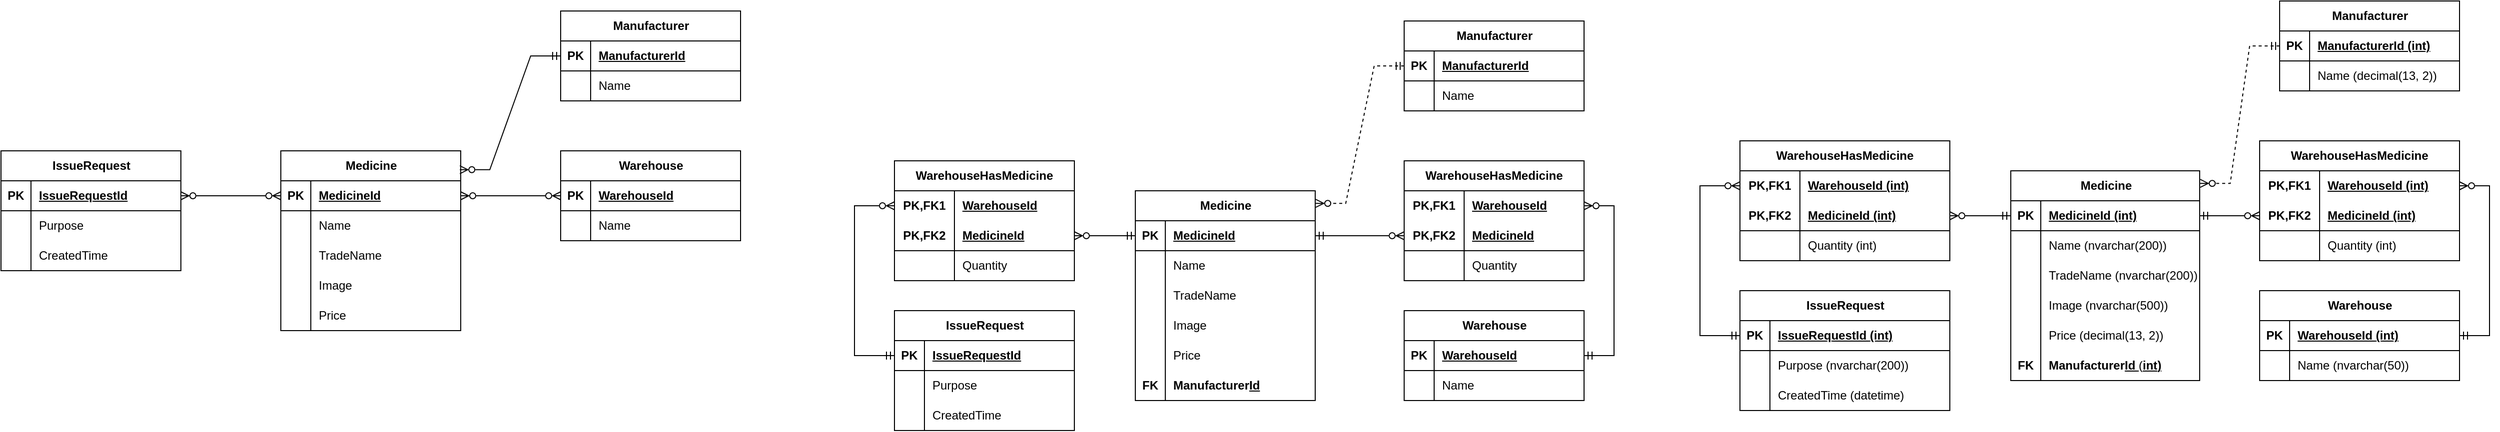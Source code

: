 <mxfile version="23.0.2" type="device">
  <diagram id="kgpKYQtTHZ0yAKxKKP6v" name="Page-1">
    <mxGraphModel dx="1366" dy="796" grid="1" gridSize="10" guides="1" tooltips="1" connect="1" arrows="1" fold="1" page="1" pageScale="1" pageWidth="850" pageHeight="1100" math="0" shadow="0">
      <root>
        <mxCell id="0" />
        <mxCell id="1" parent="0" />
        <mxCell id="GHMU1NUck2drZxlAvVNK-1" value="Medicine" style="shape=table;startSize=30;container=1;collapsible=1;childLayout=tableLayout;fixedRows=1;rowLines=0;fontStyle=1;align=center;resizeLast=1;html=1;" parent="1" vertex="1">
          <mxGeometry x="330" y="250" width="180" height="180" as="geometry">
            <mxRectangle x="330" y="250" width="90" height="30" as="alternateBounds" />
          </mxGeometry>
        </mxCell>
        <mxCell id="GHMU1NUck2drZxlAvVNK-2" value="" style="shape=tableRow;horizontal=0;startSize=0;swimlaneHead=0;swimlaneBody=0;fillColor=none;collapsible=0;dropTarget=0;points=[[0,0.5],[1,0.5]];portConstraint=eastwest;top=0;left=0;right=0;bottom=1;" parent="GHMU1NUck2drZxlAvVNK-1" vertex="1">
          <mxGeometry y="30" width="180" height="30" as="geometry" />
        </mxCell>
        <mxCell id="GHMU1NUck2drZxlAvVNK-3" value="PK" style="shape=partialRectangle;connectable=0;fillColor=none;top=0;left=0;bottom=0;right=0;fontStyle=1;overflow=hidden;whiteSpace=wrap;html=1;" parent="GHMU1NUck2drZxlAvVNK-2" vertex="1">
          <mxGeometry width="30" height="30" as="geometry">
            <mxRectangle width="30" height="30" as="alternateBounds" />
          </mxGeometry>
        </mxCell>
        <mxCell id="GHMU1NUck2drZxlAvVNK-4" value="MedicineId" style="shape=partialRectangle;connectable=0;fillColor=none;top=0;left=0;bottom=0;right=0;align=left;spacingLeft=6;fontStyle=5;overflow=hidden;whiteSpace=wrap;html=1;" parent="GHMU1NUck2drZxlAvVNK-2" vertex="1">
          <mxGeometry x="30" width="150" height="30" as="geometry">
            <mxRectangle width="150" height="30" as="alternateBounds" />
          </mxGeometry>
        </mxCell>
        <mxCell id="GHMU1NUck2drZxlAvVNK-5" value="" style="shape=tableRow;horizontal=0;startSize=0;swimlaneHead=0;swimlaneBody=0;fillColor=none;collapsible=0;dropTarget=0;points=[[0,0.5],[1,0.5]];portConstraint=eastwest;top=0;left=0;right=0;bottom=0;" parent="GHMU1NUck2drZxlAvVNK-1" vertex="1">
          <mxGeometry y="60" width="180" height="30" as="geometry" />
        </mxCell>
        <mxCell id="GHMU1NUck2drZxlAvVNK-6" value="" style="shape=partialRectangle;connectable=0;fillColor=none;top=0;left=0;bottom=0;right=0;editable=1;overflow=hidden;whiteSpace=wrap;html=1;" parent="GHMU1NUck2drZxlAvVNK-5" vertex="1">
          <mxGeometry width="30" height="30" as="geometry">
            <mxRectangle width="30" height="30" as="alternateBounds" />
          </mxGeometry>
        </mxCell>
        <mxCell id="GHMU1NUck2drZxlAvVNK-7" value="Name" style="shape=partialRectangle;connectable=0;fillColor=none;top=0;left=0;bottom=0;right=0;align=left;spacingLeft=6;overflow=hidden;whiteSpace=wrap;html=1;" parent="GHMU1NUck2drZxlAvVNK-5" vertex="1">
          <mxGeometry x="30" width="150" height="30" as="geometry">
            <mxRectangle width="150" height="30" as="alternateBounds" />
          </mxGeometry>
        </mxCell>
        <mxCell id="GHMU1NUck2drZxlAvVNK-8" value="" style="shape=tableRow;horizontal=0;startSize=0;swimlaneHead=0;swimlaneBody=0;fillColor=none;collapsible=0;dropTarget=0;points=[[0,0.5],[1,0.5]];portConstraint=eastwest;top=0;left=0;right=0;bottom=0;" parent="GHMU1NUck2drZxlAvVNK-1" vertex="1">
          <mxGeometry y="90" width="180" height="30" as="geometry" />
        </mxCell>
        <mxCell id="GHMU1NUck2drZxlAvVNK-9" value="" style="shape=partialRectangle;connectable=0;fillColor=none;top=0;left=0;bottom=0;right=0;editable=1;overflow=hidden;whiteSpace=wrap;html=1;" parent="GHMU1NUck2drZxlAvVNK-8" vertex="1">
          <mxGeometry width="30" height="30" as="geometry">
            <mxRectangle width="30" height="30" as="alternateBounds" />
          </mxGeometry>
        </mxCell>
        <mxCell id="GHMU1NUck2drZxlAvVNK-10" value="TradeName" style="shape=partialRectangle;connectable=0;fillColor=none;top=0;left=0;bottom=0;right=0;align=left;spacingLeft=6;overflow=hidden;whiteSpace=wrap;html=1;" parent="GHMU1NUck2drZxlAvVNK-8" vertex="1">
          <mxGeometry x="30" width="150" height="30" as="geometry">
            <mxRectangle width="150" height="30" as="alternateBounds" />
          </mxGeometry>
        </mxCell>
        <mxCell id="GHMU1NUck2drZxlAvVNK-74" value="" style="shape=tableRow;horizontal=0;startSize=0;swimlaneHead=0;swimlaneBody=0;fillColor=none;collapsible=0;dropTarget=0;points=[[0,0.5],[1,0.5]];portConstraint=eastwest;top=0;left=0;right=0;bottom=0;" parent="GHMU1NUck2drZxlAvVNK-1" vertex="1">
          <mxGeometry y="120" width="180" height="30" as="geometry" />
        </mxCell>
        <mxCell id="GHMU1NUck2drZxlAvVNK-75" value="" style="shape=partialRectangle;connectable=0;fillColor=none;top=0;left=0;bottom=0;right=0;editable=1;overflow=hidden;whiteSpace=wrap;html=1;" parent="GHMU1NUck2drZxlAvVNK-74" vertex="1">
          <mxGeometry width="30" height="30" as="geometry">
            <mxRectangle width="30" height="30" as="alternateBounds" />
          </mxGeometry>
        </mxCell>
        <mxCell id="GHMU1NUck2drZxlAvVNK-76" value="Image" style="shape=partialRectangle;connectable=0;fillColor=none;top=0;left=0;bottom=0;right=0;align=left;spacingLeft=6;overflow=hidden;whiteSpace=wrap;html=1;" parent="GHMU1NUck2drZxlAvVNK-74" vertex="1">
          <mxGeometry x="30" width="150" height="30" as="geometry">
            <mxRectangle width="150" height="30" as="alternateBounds" />
          </mxGeometry>
        </mxCell>
        <mxCell id="GHMU1NUck2drZxlAvVNK-71" value="" style="shape=tableRow;horizontal=0;startSize=0;swimlaneHead=0;swimlaneBody=0;fillColor=none;collapsible=0;dropTarget=0;points=[[0,0.5],[1,0.5]];portConstraint=eastwest;top=0;left=0;right=0;bottom=0;" parent="GHMU1NUck2drZxlAvVNK-1" vertex="1">
          <mxGeometry y="150" width="180" height="30" as="geometry" />
        </mxCell>
        <mxCell id="GHMU1NUck2drZxlAvVNK-72" value="" style="shape=partialRectangle;connectable=0;fillColor=none;top=0;left=0;bottom=0;right=0;editable=1;overflow=hidden;whiteSpace=wrap;html=1;" parent="GHMU1NUck2drZxlAvVNK-71" vertex="1">
          <mxGeometry width="30" height="30" as="geometry">
            <mxRectangle width="30" height="30" as="alternateBounds" />
          </mxGeometry>
        </mxCell>
        <mxCell id="GHMU1NUck2drZxlAvVNK-73" value="Price" style="shape=partialRectangle;connectable=0;fillColor=none;top=0;left=0;bottom=0;right=0;align=left;spacingLeft=6;overflow=hidden;whiteSpace=wrap;html=1;" parent="GHMU1NUck2drZxlAvVNK-71" vertex="1">
          <mxGeometry x="30" width="150" height="30" as="geometry">
            <mxRectangle width="150" height="30" as="alternateBounds" />
          </mxGeometry>
        </mxCell>
        <mxCell id="GHMU1NUck2drZxlAvVNK-80" value="Warehouse" style="shape=table;startSize=30;container=1;collapsible=1;childLayout=tableLayout;fixedRows=1;rowLines=0;fontStyle=1;align=center;resizeLast=1;html=1;" parent="1" vertex="1">
          <mxGeometry x="610" y="250" width="180" height="90" as="geometry">
            <mxRectangle x="330" y="250" width="90" height="30" as="alternateBounds" />
          </mxGeometry>
        </mxCell>
        <mxCell id="GHMU1NUck2drZxlAvVNK-81" value="" style="shape=tableRow;horizontal=0;startSize=0;swimlaneHead=0;swimlaneBody=0;fillColor=none;collapsible=0;dropTarget=0;points=[[0,0.5],[1,0.5]];portConstraint=eastwest;top=0;left=0;right=0;bottom=1;" parent="GHMU1NUck2drZxlAvVNK-80" vertex="1">
          <mxGeometry y="30" width="180" height="30" as="geometry" />
        </mxCell>
        <mxCell id="GHMU1NUck2drZxlAvVNK-82" value="PK" style="shape=partialRectangle;connectable=0;fillColor=none;top=0;left=0;bottom=0;right=0;fontStyle=1;overflow=hidden;whiteSpace=wrap;html=1;" parent="GHMU1NUck2drZxlAvVNK-81" vertex="1">
          <mxGeometry width="30" height="30" as="geometry">
            <mxRectangle width="30" height="30" as="alternateBounds" />
          </mxGeometry>
        </mxCell>
        <mxCell id="GHMU1NUck2drZxlAvVNK-83" value="WarehouseId" style="shape=partialRectangle;connectable=0;fillColor=none;top=0;left=0;bottom=0;right=0;align=left;spacingLeft=6;fontStyle=5;overflow=hidden;whiteSpace=wrap;html=1;" parent="GHMU1NUck2drZxlAvVNK-81" vertex="1">
          <mxGeometry x="30" width="150" height="30" as="geometry">
            <mxRectangle width="150" height="30" as="alternateBounds" />
          </mxGeometry>
        </mxCell>
        <mxCell id="GHMU1NUck2drZxlAvVNK-84" value="" style="shape=tableRow;horizontal=0;startSize=0;swimlaneHead=0;swimlaneBody=0;fillColor=none;collapsible=0;dropTarget=0;points=[[0,0.5],[1,0.5]];portConstraint=eastwest;top=0;left=0;right=0;bottom=0;" parent="GHMU1NUck2drZxlAvVNK-80" vertex="1">
          <mxGeometry y="60" width="180" height="30" as="geometry" />
        </mxCell>
        <mxCell id="GHMU1NUck2drZxlAvVNK-85" value="" style="shape=partialRectangle;connectable=0;fillColor=none;top=0;left=0;bottom=0;right=0;editable=1;overflow=hidden;whiteSpace=wrap;html=1;" parent="GHMU1NUck2drZxlAvVNK-84" vertex="1">
          <mxGeometry width="30" height="30" as="geometry">
            <mxRectangle width="30" height="30" as="alternateBounds" />
          </mxGeometry>
        </mxCell>
        <mxCell id="GHMU1NUck2drZxlAvVNK-86" value="Name" style="shape=partialRectangle;connectable=0;fillColor=none;top=0;left=0;bottom=0;right=0;align=left;spacingLeft=6;overflow=hidden;whiteSpace=wrap;html=1;" parent="GHMU1NUck2drZxlAvVNK-84" vertex="1">
          <mxGeometry x="30" width="150" height="30" as="geometry">
            <mxRectangle width="150" height="30" as="alternateBounds" />
          </mxGeometry>
        </mxCell>
        <mxCell id="GHMU1NUck2drZxlAvVNK-96" value="" style="edgeStyle=entityRelationEdgeStyle;fontSize=12;html=1;endArrow=ERzeroToMany;endFill=0;startArrow=ERzeroToMany;rounded=0;entryX=0;entryY=0.5;entryDx=0;entryDy=0;exitX=1;exitY=0.5;exitDx=0;exitDy=0;startFill=0;" parent="1" source="GHMU1NUck2drZxlAvVNK-2" target="GHMU1NUck2drZxlAvVNK-81" edge="1">
          <mxGeometry width="100" height="100" relative="1" as="geometry">
            <mxPoint x="380" y="420" as="sourcePoint" />
            <mxPoint x="480" y="320" as="targetPoint" />
          </mxGeometry>
        </mxCell>
        <mxCell id="GHMU1NUck2drZxlAvVNK-97" value="Manufacturer" style="shape=table;startSize=30;container=1;collapsible=1;childLayout=tableLayout;fixedRows=1;rowLines=0;fontStyle=1;align=center;resizeLast=1;html=1;" parent="1" vertex="1">
          <mxGeometry x="610" y="110" width="180" height="90" as="geometry">
            <mxRectangle x="330" y="250" width="90" height="30" as="alternateBounds" />
          </mxGeometry>
        </mxCell>
        <mxCell id="GHMU1NUck2drZxlAvVNK-98" value="" style="shape=tableRow;horizontal=0;startSize=0;swimlaneHead=0;swimlaneBody=0;fillColor=none;collapsible=0;dropTarget=0;points=[[0,0.5],[1,0.5]];portConstraint=eastwest;top=0;left=0;right=0;bottom=1;" parent="GHMU1NUck2drZxlAvVNK-97" vertex="1">
          <mxGeometry y="30" width="180" height="30" as="geometry" />
        </mxCell>
        <mxCell id="GHMU1NUck2drZxlAvVNK-99" value="PK" style="shape=partialRectangle;connectable=0;fillColor=none;top=0;left=0;bottom=0;right=0;fontStyle=1;overflow=hidden;whiteSpace=wrap;html=1;" parent="GHMU1NUck2drZxlAvVNK-98" vertex="1">
          <mxGeometry width="30" height="30" as="geometry">
            <mxRectangle width="30" height="30" as="alternateBounds" />
          </mxGeometry>
        </mxCell>
        <mxCell id="GHMU1NUck2drZxlAvVNK-100" value="&lt;span style=&quot;text-align: center; text-wrap: nowrap;&quot;&gt;Manufacturer&lt;/span&gt;Id" style="shape=partialRectangle;connectable=0;fillColor=none;top=0;left=0;bottom=0;right=0;align=left;spacingLeft=6;fontStyle=5;overflow=hidden;whiteSpace=wrap;html=1;" parent="GHMU1NUck2drZxlAvVNK-98" vertex="1">
          <mxGeometry x="30" width="150" height="30" as="geometry">
            <mxRectangle width="150" height="30" as="alternateBounds" />
          </mxGeometry>
        </mxCell>
        <mxCell id="GHMU1NUck2drZxlAvVNK-101" value="" style="shape=tableRow;horizontal=0;startSize=0;swimlaneHead=0;swimlaneBody=0;fillColor=none;collapsible=0;dropTarget=0;points=[[0,0.5],[1,0.5]];portConstraint=eastwest;top=0;left=0;right=0;bottom=0;" parent="GHMU1NUck2drZxlAvVNK-97" vertex="1">
          <mxGeometry y="60" width="180" height="30" as="geometry" />
        </mxCell>
        <mxCell id="GHMU1NUck2drZxlAvVNK-102" value="" style="shape=partialRectangle;connectable=0;fillColor=none;top=0;left=0;bottom=0;right=0;editable=1;overflow=hidden;whiteSpace=wrap;html=1;" parent="GHMU1NUck2drZxlAvVNK-101" vertex="1">
          <mxGeometry width="30" height="30" as="geometry">
            <mxRectangle width="30" height="30" as="alternateBounds" />
          </mxGeometry>
        </mxCell>
        <mxCell id="GHMU1NUck2drZxlAvVNK-103" value="Name" style="shape=partialRectangle;connectable=0;fillColor=none;top=0;left=0;bottom=0;right=0;align=left;spacingLeft=6;overflow=hidden;whiteSpace=wrap;html=1;" parent="GHMU1NUck2drZxlAvVNK-101" vertex="1">
          <mxGeometry x="30" width="150" height="30" as="geometry">
            <mxRectangle width="150" height="30" as="alternateBounds" />
          </mxGeometry>
        </mxCell>
        <mxCell id="GHMU1NUck2drZxlAvVNK-104" value="" style="edgeStyle=entityRelationEdgeStyle;fontSize=12;html=1;endArrow=ERzeroToMany;startArrow=ERmandOne;rounded=0;entryX=0.995;entryY=0.105;entryDx=0;entryDy=0;entryPerimeter=0;exitX=0;exitY=0.5;exitDx=0;exitDy=0;endFill=0;" parent="1" source="GHMU1NUck2drZxlAvVNK-98" target="GHMU1NUck2drZxlAvVNK-1" edge="1">
          <mxGeometry width="100" height="100" relative="1" as="geometry">
            <mxPoint x="370" y="550" as="sourcePoint" />
            <mxPoint x="470" y="450" as="targetPoint" />
          </mxGeometry>
        </mxCell>
        <mxCell id="GHMU1NUck2drZxlAvVNK-105" value="IssueRequest" style="shape=table;startSize=30;container=1;collapsible=1;childLayout=tableLayout;fixedRows=1;rowLines=0;fontStyle=1;align=center;resizeLast=1;html=1;" parent="1" vertex="1">
          <mxGeometry x="50" y="250" width="180" height="120" as="geometry">
            <mxRectangle x="330" y="250" width="90" height="30" as="alternateBounds" />
          </mxGeometry>
        </mxCell>
        <mxCell id="GHMU1NUck2drZxlAvVNK-106" value="" style="shape=tableRow;horizontal=0;startSize=0;swimlaneHead=0;swimlaneBody=0;fillColor=none;collapsible=0;dropTarget=0;points=[[0,0.5],[1,0.5]];portConstraint=eastwest;top=0;left=0;right=0;bottom=1;" parent="GHMU1NUck2drZxlAvVNK-105" vertex="1">
          <mxGeometry y="30" width="180" height="30" as="geometry" />
        </mxCell>
        <mxCell id="GHMU1NUck2drZxlAvVNK-107" value="PK" style="shape=partialRectangle;connectable=0;fillColor=none;top=0;left=0;bottom=0;right=0;fontStyle=1;overflow=hidden;whiteSpace=wrap;html=1;" parent="GHMU1NUck2drZxlAvVNK-106" vertex="1">
          <mxGeometry width="30" height="30" as="geometry">
            <mxRectangle width="30" height="30" as="alternateBounds" />
          </mxGeometry>
        </mxCell>
        <mxCell id="GHMU1NUck2drZxlAvVNK-108" value="IssueRequestId" style="shape=partialRectangle;connectable=0;fillColor=none;top=0;left=0;bottom=0;right=0;align=left;spacingLeft=6;fontStyle=5;overflow=hidden;whiteSpace=wrap;html=1;" parent="GHMU1NUck2drZxlAvVNK-106" vertex="1">
          <mxGeometry x="30" width="150" height="30" as="geometry">
            <mxRectangle width="150" height="30" as="alternateBounds" />
          </mxGeometry>
        </mxCell>
        <mxCell id="GHMU1NUck2drZxlAvVNK-109" value="" style="shape=tableRow;horizontal=0;startSize=0;swimlaneHead=0;swimlaneBody=0;fillColor=none;collapsible=0;dropTarget=0;points=[[0,0.5],[1,0.5]];portConstraint=eastwest;top=0;left=0;right=0;bottom=0;" parent="GHMU1NUck2drZxlAvVNK-105" vertex="1">
          <mxGeometry y="60" width="180" height="30" as="geometry" />
        </mxCell>
        <mxCell id="GHMU1NUck2drZxlAvVNK-110" value="" style="shape=partialRectangle;connectable=0;fillColor=none;top=0;left=0;bottom=0;right=0;editable=1;overflow=hidden;whiteSpace=wrap;html=1;" parent="GHMU1NUck2drZxlAvVNK-109" vertex="1">
          <mxGeometry width="30" height="30" as="geometry">
            <mxRectangle width="30" height="30" as="alternateBounds" />
          </mxGeometry>
        </mxCell>
        <mxCell id="GHMU1NUck2drZxlAvVNK-111" value="Purpose" style="shape=partialRectangle;connectable=0;fillColor=none;top=0;left=0;bottom=0;right=0;align=left;spacingLeft=6;overflow=hidden;whiteSpace=wrap;html=1;" parent="GHMU1NUck2drZxlAvVNK-109" vertex="1">
          <mxGeometry x="30" width="150" height="30" as="geometry">
            <mxRectangle width="150" height="30" as="alternateBounds" />
          </mxGeometry>
        </mxCell>
        <mxCell id="GHMU1NUck2drZxlAvVNK-112" value="" style="shape=tableRow;horizontal=0;startSize=0;swimlaneHead=0;swimlaneBody=0;fillColor=none;collapsible=0;dropTarget=0;points=[[0,0.5],[1,0.5]];portConstraint=eastwest;top=0;left=0;right=0;bottom=0;" parent="GHMU1NUck2drZxlAvVNK-105" vertex="1">
          <mxGeometry y="90" width="180" height="30" as="geometry" />
        </mxCell>
        <mxCell id="GHMU1NUck2drZxlAvVNK-113" value="" style="shape=partialRectangle;connectable=0;fillColor=none;top=0;left=0;bottom=0;right=0;editable=1;overflow=hidden;whiteSpace=wrap;html=1;" parent="GHMU1NUck2drZxlAvVNK-112" vertex="1">
          <mxGeometry width="30" height="30" as="geometry">
            <mxRectangle width="30" height="30" as="alternateBounds" />
          </mxGeometry>
        </mxCell>
        <mxCell id="GHMU1NUck2drZxlAvVNK-114" value="CreatedTime" style="shape=partialRectangle;connectable=0;fillColor=none;top=0;left=0;bottom=0;right=0;align=left;spacingLeft=6;overflow=hidden;whiteSpace=wrap;html=1;" parent="GHMU1NUck2drZxlAvVNK-112" vertex="1">
          <mxGeometry x="30" width="150" height="30" as="geometry">
            <mxRectangle width="150" height="30" as="alternateBounds" />
          </mxGeometry>
        </mxCell>
        <mxCell id="GHMU1NUck2drZxlAvVNK-121" value="" style="edgeStyle=entityRelationEdgeStyle;fontSize=12;html=1;endArrow=ERzeroToMany;endFill=0;startArrow=ERzeroToMany;rounded=0;entryX=0;entryY=0.5;entryDx=0;entryDy=0;startFill=0;exitX=1;exitY=0.5;exitDx=0;exitDy=0;" parent="1" source="GHMU1NUck2drZxlAvVNK-106" target="GHMU1NUck2drZxlAvVNK-2" edge="1">
          <mxGeometry width="100" height="100" relative="1" as="geometry">
            <mxPoint x="210" y="295" as="sourcePoint" />
            <mxPoint x="310" y="294.58" as="targetPoint" />
          </mxGeometry>
        </mxCell>
        <mxCell id="GHMU1NUck2drZxlAvVNK-165" value="Medicine" style="shape=table;startSize=30;container=1;collapsible=1;childLayout=tableLayout;fixedRows=1;rowLines=0;fontStyle=1;align=center;resizeLast=1;html=1;" parent="1" vertex="1">
          <mxGeometry x="1185" y="290" width="180" height="210" as="geometry">
            <mxRectangle x="330" y="250" width="90" height="30" as="alternateBounds" />
          </mxGeometry>
        </mxCell>
        <mxCell id="GHMU1NUck2drZxlAvVNK-166" value="" style="shape=tableRow;horizontal=0;startSize=0;swimlaneHead=0;swimlaneBody=0;fillColor=none;collapsible=0;dropTarget=0;points=[[0,0.5],[1,0.5]];portConstraint=eastwest;top=0;left=0;right=0;bottom=1;" parent="GHMU1NUck2drZxlAvVNK-165" vertex="1">
          <mxGeometry y="30" width="180" height="30" as="geometry" />
        </mxCell>
        <mxCell id="GHMU1NUck2drZxlAvVNK-167" value="PK" style="shape=partialRectangle;connectable=0;fillColor=none;top=0;left=0;bottom=0;right=0;fontStyle=1;overflow=hidden;whiteSpace=wrap;html=1;" parent="GHMU1NUck2drZxlAvVNK-166" vertex="1">
          <mxGeometry width="30" height="30" as="geometry">
            <mxRectangle width="30" height="30" as="alternateBounds" />
          </mxGeometry>
        </mxCell>
        <mxCell id="GHMU1NUck2drZxlAvVNK-168" value="MedicineId" style="shape=partialRectangle;connectable=0;fillColor=none;top=0;left=0;bottom=0;right=0;align=left;spacingLeft=6;fontStyle=5;overflow=hidden;whiteSpace=wrap;html=1;" parent="GHMU1NUck2drZxlAvVNK-166" vertex="1">
          <mxGeometry x="30" width="150" height="30" as="geometry">
            <mxRectangle width="150" height="30" as="alternateBounds" />
          </mxGeometry>
        </mxCell>
        <mxCell id="GHMU1NUck2drZxlAvVNK-169" value="" style="shape=tableRow;horizontal=0;startSize=0;swimlaneHead=0;swimlaneBody=0;fillColor=none;collapsible=0;dropTarget=0;points=[[0,0.5],[1,0.5]];portConstraint=eastwest;top=0;left=0;right=0;bottom=0;" parent="GHMU1NUck2drZxlAvVNK-165" vertex="1">
          <mxGeometry y="60" width="180" height="30" as="geometry" />
        </mxCell>
        <mxCell id="GHMU1NUck2drZxlAvVNK-170" value="" style="shape=partialRectangle;connectable=0;fillColor=none;top=0;left=0;bottom=0;right=0;editable=1;overflow=hidden;whiteSpace=wrap;html=1;" parent="GHMU1NUck2drZxlAvVNK-169" vertex="1">
          <mxGeometry width="30" height="30" as="geometry">
            <mxRectangle width="30" height="30" as="alternateBounds" />
          </mxGeometry>
        </mxCell>
        <mxCell id="GHMU1NUck2drZxlAvVNK-171" value="Name" style="shape=partialRectangle;connectable=0;fillColor=none;top=0;left=0;bottom=0;right=0;align=left;spacingLeft=6;overflow=hidden;whiteSpace=wrap;html=1;" parent="GHMU1NUck2drZxlAvVNK-169" vertex="1">
          <mxGeometry x="30" width="150" height="30" as="geometry">
            <mxRectangle width="150" height="30" as="alternateBounds" />
          </mxGeometry>
        </mxCell>
        <mxCell id="GHMU1NUck2drZxlAvVNK-172" value="" style="shape=tableRow;horizontal=0;startSize=0;swimlaneHead=0;swimlaneBody=0;fillColor=none;collapsible=0;dropTarget=0;points=[[0,0.5],[1,0.5]];portConstraint=eastwest;top=0;left=0;right=0;bottom=0;" parent="GHMU1NUck2drZxlAvVNK-165" vertex="1">
          <mxGeometry y="90" width="180" height="30" as="geometry" />
        </mxCell>
        <mxCell id="GHMU1NUck2drZxlAvVNK-173" value="" style="shape=partialRectangle;connectable=0;fillColor=none;top=0;left=0;bottom=0;right=0;editable=1;overflow=hidden;whiteSpace=wrap;html=1;" parent="GHMU1NUck2drZxlAvVNK-172" vertex="1">
          <mxGeometry width="30" height="30" as="geometry">
            <mxRectangle width="30" height="30" as="alternateBounds" />
          </mxGeometry>
        </mxCell>
        <mxCell id="GHMU1NUck2drZxlAvVNK-174" value="TradeName" style="shape=partialRectangle;connectable=0;fillColor=none;top=0;left=0;bottom=0;right=0;align=left;spacingLeft=6;overflow=hidden;whiteSpace=wrap;html=1;" parent="GHMU1NUck2drZxlAvVNK-172" vertex="1">
          <mxGeometry x="30" width="150" height="30" as="geometry">
            <mxRectangle width="150" height="30" as="alternateBounds" />
          </mxGeometry>
        </mxCell>
        <mxCell id="GHMU1NUck2drZxlAvVNK-175" value="" style="shape=tableRow;horizontal=0;startSize=0;swimlaneHead=0;swimlaneBody=0;fillColor=none;collapsible=0;dropTarget=0;points=[[0,0.5],[1,0.5]];portConstraint=eastwest;top=0;left=0;right=0;bottom=0;" parent="GHMU1NUck2drZxlAvVNK-165" vertex="1">
          <mxGeometry y="120" width="180" height="30" as="geometry" />
        </mxCell>
        <mxCell id="GHMU1NUck2drZxlAvVNK-176" value="" style="shape=partialRectangle;connectable=0;fillColor=none;top=0;left=0;bottom=0;right=0;editable=1;overflow=hidden;whiteSpace=wrap;html=1;" parent="GHMU1NUck2drZxlAvVNK-175" vertex="1">
          <mxGeometry width="30" height="30" as="geometry">
            <mxRectangle width="30" height="30" as="alternateBounds" />
          </mxGeometry>
        </mxCell>
        <mxCell id="GHMU1NUck2drZxlAvVNK-177" value="Image" style="shape=partialRectangle;connectable=0;fillColor=none;top=0;left=0;bottom=0;right=0;align=left;spacingLeft=6;overflow=hidden;whiteSpace=wrap;html=1;" parent="GHMU1NUck2drZxlAvVNK-175" vertex="1">
          <mxGeometry x="30" width="150" height="30" as="geometry">
            <mxRectangle width="150" height="30" as="alternateBounds" />
          </mxGeometry>
        </mxCell>
        <mxCell id="GHMU1NUck2drZxlAvVNK-178" value="" style="shape=tableRow;horizontal=0;startSize=0;swimlaneHead=0;swimlaneBody=0;fillColor=none;collapsible=0;dropTarget=0;points=[[0,0.5],[1,0.5]];portConstraint=eastwest;top=0;left=0;right=0;bottom=0;" parent="GHMU1NUck2drZxlAvVNK-165" vertex="1">
          <mxGeometry y="150" width="180" height="30" as="geometry" />
        </mxCell>
        <mxCell id="GHMU1NUck2drZxlAvVNK-179" value="" style="shape=partialRectangle;connectable=0;fillColor=none;top=0;left=0;bottom=0;right=0;editable=1;overflow=hidden;whiteSpace=wrap;html=1;" parent="GHMU1NUck2drZxlAvVNK-178" vertex="1">
          <mxGeometry width="30" height="30" as="geometry">
            <mxRectangle width="30" height="30" as="alternateBounds" />
          </mxGeometry>
        </mxCell>
        <mxCell id="GHMU1NUck2drZxlAvVNK-180" value="Price" style="shape=partialRectangle;connectable=0;fillColor=none;top=0;left=0;bottom=0;right=0;align=left;spacingLeft=6;overflow=hidden;whiteSpace=wrap;html=1;" parent="GHMU1NUck2drZxlAvVNK-178" vertex="1">
          <mxGeometry x="30" width="150" height="30" as="geometry">
            <mxRectangle width="150" height="30" as="alternateBounds" />
          </mxGeometry>
        </mxCell>
        <mxCell id="GHMU1NUck2drZxlAvVNK-243" value="" style="shape=tableRow;horizontal=0;startSize=0;swimlaneHead=0;swimlaneBody=0;fillColor=none;collapsible=0;dropTarget=0;points=[[0,0.5],[1,0.5]];portConstraint=eastwest;top=0;left=0;right=0;bottom=0;" parent="GHMU1NUck2drZxlAvVNK-165" vertex="1">
          <mxGeometry y="180" width="180" height="30" as="geometry" />
        </mxCell>
        <mxCell id="GHMU1NUck2drZxlAvVNK-244" value="&lt;span style=&quot;font-weight: 700;&quot;&gt;FK&lt;/span&gt;" style="shape=partialRectangle;connectable=0;fillColor=none;top=0;left=0;bottom=0;right=0;editable=1;overflow=hidden;whiteSpace=wrap;html=1;" parent="GHMU1NUck2drZxlAvVNK-243" vertex="1">
          <mxGeometry width="30" height="30" as="geometry">
            <mxRectangle width="30" height="30" as="alternateBounds" />
          </mxGeometry>
        </mxCell>
        <mxCell id="GHMU1NUck2drZxlAvVNK-245" value="&lt;span style=&quot;font-weight: 700; text-wrap: nowrap; text-align: center;&quot;&gt;Manufacturer&lt;/span&gt;&lt;span style=&quot;font-weight: 700; text-decoration-line: underline;&quot;&gt;Id&lt;/span&gt;" style="shape=partialRectangle;connectable=0;fillColor=none;top=0;left=0;bottom=0;right=0;align=left;spacingLeft=6;overflow=hidden;whiteSpace=wrap;html=1;" parent="GHMU1NUck2drZxlAvVNK-243" vertex="1">
          <mxGeometry x="30" width="150" height="30" as="geometry">
            <mxRectangle width="150" height="30" as="alternateBounds" />
          </mxGeometry>
        </mxCell>
        <mxCell id="GHMU1NUck2drZxlAvVNK-181" value="Warehouse" style="shape=table;startSize=30;container=1;collapsible=1;childLayout=tableLayout;fixedRows=1;rowLines=0;fontStyle=1;align=center;resizeLast=1;html=1;" parent="1" vertex="1">
          <mxGeometry x="1454" y="410" width="180" height="90" as="geometry">
            <mxRectangle x="330" y="250" width="90" height="30" as="alternateBounds" />
          </mxGeometry>
        </mxCell>
        <mxCell id="GHMU1NUck2drZxlAvVNK-182" value="" style="shape=tableRow;horizontal=0;startSize=0;swimlaneHead=0;swimlaneBody=0;fillColor=none;collapsible=0;dropTarget=0;points=[[0,0.5],[1,0.5]];portConstraint=eastwest;top=0;left=0;right=0;bottom=1;" parent="GHMU1NUck2drZxlAvVNK-181" vertex="1">
          <mxGeometry y="30" width="180" height="30" as="geometry" />
        </mxCell>
        <mxCell id="GHMU1NUck2drZxlAvVNK-183" value="PK" style="shape=partialRectangle;connectable=0;fillColor=none;top=0;left=0;bottom=0;right=0;fontStyle=1;overflow=hidden;whiteSpace=wrap;html=1;" parent="GHMU1NUck2drZxlAvVNK-182" vertex="1">
          <mxGeometry width="30" height="30" as="geometry">
            <mxRectangle width="30" height="30" as="alternateBounds" />
          </mxGeometry>
        </mxCell>
        <mxCell id="GHMU1NUck2drZxlAvVNK-184" value="WarehouseId" style="shape=partialRectangle;connectable=0;fillColor=none;top=0;left=0;bottom=0;right=0;align=left;spacingLeft=6;fontStyle=5;overflow=hidden;whiteSpace=wrap;html=1;" parent="GHMU1NUck2drZxlAvVNK-182" vertex="1">
          <mxGeometry x="30" width="150" height="30" as="geometry">
            <mxRectangle width="150" height="30" as="alternateBounds" />
          </mxGeometry>
        </mxCell>
        <mxCell id="GHMU1NUck2drZxlAvVNK-185" value="" style="shape=tableRow;horizontal=0;startSize=0;swimlaneHead=0;swimlaneBody=0;fillColor=none;collapsible=0;dropTarget=0;points=[[0,0.5],[1,0.5]];portConstraint=eastwest;top=0;left=0;right=0;bottom=0;" parent="GHMU1NUck2drZxlAvVNK-181" vertex="1">
          <mxGeometry y="60" width="180" height="30" as="geometry" />
        </mxCell>
        <mxCell id="GHMU1NUck2drZxlAvVNK-186" value="" style="shape=partialRectangle;connectable=0;fillColor=none;top=0;left=0;bottom=0;right=0;editable=1;overflow=hidden;whiteSpace=wrap;html=1;" parent="GHMU1NUck2drZxlAvVNK-185" vertex="1">
          <mxGeometry width="30" height="30" as="geometry">
            <mxRectangle width="30" height="30" as="alternateBounds" />
          </mxGeometry>
        </mxCell>
        <mxCell id="GHMU1NUck2drZxlAvVNK-187" value="Name" style="shape=partialRectangle;connectable=0;fillColor=none;top=0;left=0;bottom=0;right=0;align=left;spacingLeft=6;overflow=hidden;whiteSpace=wrap;html=1;" parent="GHMU1NUck2drZxlAvVNK-185" vertex="1">
          <mxGeometry x="30" width="150" height="30" as="geometry">
            <mxRectangle width="150" height="30" as="alternateBounds" />
          </mxGeometry>
        </mxCell>
        <mxCell id="GHMU1NUck2drZxlAvVNK-189" value="Manufacturer" style="shape=table;startSize=30;container=1;collapsible=1;childLayout=tableLayout;fixedRows=1;rowLines=0;fontStyle=1;align=center;resizeLast=1;html=1;" parent="1" vertex="1">
          <mxGeometry x="1454" y="120" width="180" height="90" as="geometry">
            <mxRectangle x="330" y="250" width="90" height="30" as="alternateBounds" />
          </mxGeometry>
        </mxCell>
        <mxCell id="GHMU1NUck2drZxlAvVNK-190" value="" style="shape=tableRow;horizontal=0;startSize=0;swimlaneHead=0;swimlaneBody=0;fillColor=none;collapsible=0;dropTarget=0;points=[[0,0.5],[1,0.5]];portConstraint=eastwest;top=0;left=0;right=0;bottom=1;" parent="GHMU1NUck2drZxlAvVNK-189" vertex="1">
          <mxGeometry y="30" width="180" height="30" as="geometry" />
        </mxCell>
        <mxCell id="GHMU1NUck2drZxlAvVNK-191" value="PK" style="shape=partialRectangle;connectable=0;fillColor=none;top=0;left=0;bottom=0;right=0;fontStyle=1;overflow=hidden;whiteSpace=wrap;html=1;" parent="GHMU1NUck2drZxlAvVNK-190" vertex="1">
          <mxGeometry width="30" height="30" as="geometry">
            <mxRectangle width="30" height="30" as="alternateBounds" />
          </mxGeometry>
        </mxCell>
        <mxCell id="GHMU1NUck2drZxlAvVNK-192" value="&lt;span style=&quot;text-align: center; text-wrap: nowrap;&quot;&gt;Manufacturer&lt;/span&gt;Id" style="shape=partialRectangle;connectable=0;fillColor=none;top=0;left=0;bottom=0;right=0;align=left;spacingLeft=6;fontStyle=5;overflow=hidden;whiteSpace=wrap;html=1;" parent="GHMU1NUck2drZxlAvVNK-190" vertex="1">
          <mxGeometry x="30" width="150" height="30" as="geometry">
            <mxRectangle width="150" height="30" as="alternateBounds" />
          </mxGeometry>
        </mxCell>
        <mxCell id="GHMU1NUck2drZxlAvVNK-193" value="" style="shape=tableRow;horizontal=0;startSize=0;swimlaneHead=0;swimlaneBody=0;fillColor=none;collapsible=0;dropTarget=0;points=[[0,0.5],[1,0.5]];portConstraint=eastwest;top=0;left=0;right=0;bottom=0;" parent="GHMU1NUck2drZxlAvVNK-189" vertex="1">
          <mxGeometry y="60" width="180" height="30" as="geometry" />
        </mxCell>
        <mxCell id="GHMU1NUck2drZxlAvVNK-194" value="" style="shape=partialRectangle;connectable=0;fillColor=none;top=0;left=0;bottom=0;right=0;editable=1;overflow=hidden;whiteSpace=wrap;html=1;" parent="GHMU1NUck2drZxlAvVNK-193" vertex="1">
          <mxGeometry width="30" height="30" as="geometry">
            <mxRectangle width="30" height="30" as="alternateBounds" />
          </mxGeometry>
        </mxCell>
        <mxCell id="GHMU1NUck2drZxlAvVNK-195" value="Name" style="shape=partialRectangle;connectable=0;fillColor=none;top=0;left=0;bottom=0;right=0;align=left;spacingLeft=6;overflow=hidden;whiteSpace=wrap;html=1;" parent="GHMU1NUck2drZxlAvVNK-193" vertex="1">
          <mxGeometry x="30" width="150" height="30" as="geometry">
            <mxRectangle width="150" height="30" as="alternateBounds" />
          </mxGeometry>
        </mxCell>
        <mxCell id="GHMU1NUck2drZxlAvVNK-196" value="" style="edgeStyle=entityRelationEdgeStyle;fontSize=12;html=1;endArrow=ERzeroToMany;startArrow=ERmandOne;rounded=0;entryX=1.003;entryY=0.06;entryDx=0;entryDy=0;entryPerimeter=0;exitX=0;exitY=0.5;exitDx=0;exitDy=0;endFill=0;dashed=1;" parent="1" source="GHMU1NUck2drZxlAvVNK-190" target="GHMU1NUck2drZxlAvVNK-165" edge="1">
          <mxGeometry width="100" height="100" relative="1" as="geometry">
            <mxPoint x="1225" y="560" as="sourcePoint" />
            <mxPoint x="1325" y="460" as="targetPoint" />
          </mxGeometry>
        </mxCell>
        <mxCell id="GHMU1NUck2drZxlAvVNK-197" value="IssueRequest" style="shape=table;startSize=30;container=1;collapsible=1;childLayout=tableLayout;fixedRows=1;rowLines=0;fontStyle=1;align=center;resizeLast=1;html=1;" parent="1" vertex="1">
          <mxGeometry x="944" y="410" width="180" height="120" as="geometry">
            <mxRectangle x="330" y="250" width="90" height="30" as="alternateBounds" />
          </mxGeometry>
        </mxCell>
        <mxCell id="GHMU1NUck2drZxlAvVNK-198" value="" style="shape=tableRow;horizontal=0;startSize=0;swimlaneHead=0;swimlaneBody=0;fillColor=none;collapsible=0;dropTarget=0;points=[[0,0.5],[1,0.5]];portConstraint=eastwest;top=0;left=0;right=0;bottom=1;" parent="GHMU1NUck2drZxlAvVNK-197" vertex="1">
          <mxGeometry y="30" width="180" height="30" as="geometry" />
        </mxCell>
        <mxCell id="GHMU1NUck2drZxlAvVNK-199" value="PK" style="shape=partialRectangle;connectable=0;fillColor=none;top=0;left=0;bottom=0;right=0;fontStyle=1;overflow=hidden;whiteSpace=wrap;html=1;" parent="GHMU1NUck2drZxlAvVNK-198" vertex="1">
          <mxGeometry width="30" height="30" as="geometry">
            <mxRectangle width="30" height="30" as="alternateBounds" />
          </mxGeometry>
        </mxCell>
        <mxCell id="GHMU1NUck2drZxlAvVNK-200" value="IssueRequestId" style="shape=partialRectangle;connectable=0;fillColor=none;top=0;left=0;bottom=0;right=0;align=left;spacingLeft=6;fontStyle=5;overflow=hidden;whiteSpace=wrap;html=1;" parent="GHMU1NUck2drZxlAvVNK-198" vertex="1">
          <mxGeometry x="30" width="150" height="30" as="geometry">
            <mxRectangle width="150" height="30" as="alternateBounds" />
          </mxGeometry>
        </mxCell>
        <mxCell id="GHMU1NUck2drZxlAvVNK-201" value="" style="shape=tableRow;horizontal=0;startSize=0;swimlaneHead=0;swimlaneBody=0;fillColor=none;collapsible=0;dropTarget=0;points=[[0,0.5],[1,0.5]];portConstraint=eastwest;top=0;left=0;right=0;bottom=0;" parent="GHMU1NUck2drZxlAvVNK-197" vertex="1">
          <mxGeometry y="60" width="180" height="30" as="geometry" />
        </mxCell>
        <mxCell id="GHMU1NUck2drZxlAvVNK-202" value="" style="shape=partialRectangle;connectable=0;fillColor=none;top=0;left=0;bottom=0;right=0;editable=1;overflow=hidden;whiteSpace=wrap;html=1;" parent="GHMU1NUck2drZxlAvVNK-201" vertex="1">
          <mxGeometry width="30" height="30" as="geometry">
            <mxRectangle width="30" height="30" as="alternateBounds" />
          </mxGeometry>
        </mxCell>
        <mxCell id="GHMU1NUck2drZxlAvVNK-203" value="Purpose" style="shape=partialRectangle;connectable=0;fillColor=none;top=0;left=0;bottom=0;right=0;align=left;spacingLeft=6;overflow=hidden;whiteSpace=wrap;html=1;" parent="GHMU1NUck2drZxlAvVNK-201" vertex="1">
          <mxGeometry x="30" width="150" height="30" as="geometry">
            <mxRectangle width="150" height="30" as="alternateBounds" />
          </mxGeometry>
        </mxCell>
        <mxCell id="GHMU1NUck2drZxlAvVNK-204" value="" style="shape=tableRow;horizontal=0;startSize=0;swimlaneHead=0;swimlaneBody=0;fillColor=none;collapsible=0;dropTarget=0;points=[[0,0.5],[1,0.5]];portConstraint=eastwest;top=0;left=0;right=0;bottom=0;" parent="GHMU1NUck2drZxlAvVNK-197" vertex="1">
          <mxGeometry y="90" width="180" height="30" as="geometry" />
        </mxCell>
        <mxCell id="GHMU1NUck2drZxlAvVNK-205" value="" style="shape=partialRectangle;connectable=0;fillColor=none;top=0;left=0;bottom=0;right=0;editable=1;overflow=hidden;whiteSpace=wrap;html=1;" parent="GHMU1NUck2drZxlAvVNK-204" vertex="1">
          <mxGeometry width="30" height="30" as="geometry">
            <mxRectangle width="30" height="30" as="alternateBounds" />
          </mxGeometry>
        </mxCell>
        <mxCell id="GHMU1NUck2drZxlAvVNK-206" value="CreatedTime" style="shape=partialRectangle;connectable=0;fillColor=none;top=0;left=0;bottom=0;right=0;align=left;spacingLeft=6;overflow=hidden;whiteSpace=wrap;html=1;" parent="GHMU1NUck2drZxlAvVNK-204" vertex="1">
          <mxGeometry x="30" width="150" height="30" as="geometry">
            <mxRectangle width="150" height="30" as="alternateBounds" />
          </mxGeometry>
        </mxCell>
        <mxCell id="GHMU1NUck2drZxlAvVNK-215" value="&lt;span style=&quot;text-wrap: nowrap;&quot;&gt;WarehouseHasMedicine&lt;/span&gt;" style="shape=table;startSize=30;container=1;collapsible=1;childLayout=tableLayout;fixedRows=1;rowLines=0;fontStyle=1;align=center;resizeLast=1;html=1;whiteSpace=wrap;" parent="1" vertex="1">
          <mxGeometry x="1454" y="260" width="180" height="120" as="geometry" />
        </mxCell>
        <mxCell id="GHMU1NUck2drZxlAvVNK-216" value="" style="shape=tableRow;horizontal=0;startSize=0;swimlaneHead=0;swimlaneBody=0;fillColor=none;collapsible=0;dropTarget=0;points=[[0,0.5],[1,0.5]];portConstraint=eastwest;top=0;left=0;right=0;bottom=0;html=1;" parent="GHMU1NUck2drZxlAvVNK-215" vertex="1">
          <mxGeometry y="30" width="180" height="30" as="geometry" />
        </mxCell>
        <mxCell id="GHMU1NUck2drZxlAvVNK-217" value="PK,FK1" style="shape=partialRectangle;connectable=0;fillColor=none;top=0;left=0;bottom=0;right=0;fontStyle=1;overflow=hidden;html=1;whiteSpace=wrap;" parent="GHMU1NUck2drZxlAvVNK-216" vertex="1">
          <mxGeometry width="60" height="30" as="geometry">
            <mxRectangle width="60" height="30" as="alternateBounds" />
          </mxGeometry>
        </mxCell>
        <mxCell id="GHMU1NUck2drZxlAvVNK-218" value="WarehouseId" style="shape=partialRectangle;connectable=0;fillColor=none;top=0;left=0;bottom=0;right=0;align=left;spacingLeft=6;fontStyle=5;overflow=hidden;html=1;whiteSpace=wrap;" parent="GHMU1NUck2drZxlAvVNK-216" vertex="1">
          <mxGeometry x="60" width="120" height="30" as="geometry">
            <mxRectangle width="120" height="30" as="alternateBounds" />
          </mxGeometry>
        </mxCell>
        <mxCell id="GHMU1NUck2drZxlAvVNK-219" value="" style="shape=tableRow;horizontal=0;startSize=0;swimlaneHead=0;swimlaneBody=0;fillColor=none;collapsible=0;dropTarget=0;points=[[0,0.5],[1,0.5]];portConstraint=eastwest;top=0;left=0;right=0;bottom=1;html=1;" parent="GHMU1NUck2drZxlAvVNK-215" vertex="1">
          <mxGeometry y="60" width="180" height="30" as="geometry" />
        </mxCell>
        <mxCell id="GHMU1NUck2drZxlAvVNK-220" value="PK,FK2" style="shape=partialRectangle;connectable=0;fillColor=none;top=0;left=0;bottom=0;right=0;fontStyle=1;overflow=hidden;html=1;whiteSpace=wrap;" parent="GHMU1NUck2drZxlAvVNK-219" vertex="1">
          <mxGeometry width="60" height="30" as="geometry">
            <mxRectangle width="60" height="30" as="alternateBounds" />
          </mxGeometry>
        </mxCell>
        <mxCell id="GHMU1NUck2drZxlAvVNK-221" value="MedicineId" style="shape=partialRectangle;connectable=0;fillColor=none;top=0;left=0;bottom=0;right=0;align=left;spacingLeft=6;fontStyle=5;overflow=hidden;html=1;whiteSpace=wrap;" parent="GHMU1NUck2drZxlAvVNK-219" vertex="1">
          <mxGeometry x="60" width="120" height="30" as="geometry">
            <mxRectangle width="120" height="30" as="alternateBounds" />
          </mxGeometry>
        </mxCell>
        <mxCell id="GHMU1NUck2drZxlAvVNK-222" value="" style="shape=tableRow;horizontal=0;startSize=0;swimlaneHead=0;swimlaneBody=0;fillColor=none;collapsible=0;dropTarget=0;points=[[0,0.5],[1,0.5]];portConstraint=eastwest;top=0;left=0;right=0;bottom=0;html=1;" parent="GHMU1NUck2drZxlAvVNK-215" vertex="1">
          <mxGeometry y="90" width="180" height="30" as="geometry" />
        </mxCell>
        <mxCell id="GHMU1NUck2drZxlAvVNK-223" value="" style="shape=partialRectangle;connectable=0;fillColor=none;top=0;left=0;bottom=0;right=0;editable=1;overflow=hidden;html=1;whiteSpace=wrap;" parent="GHMU1NUck2drZxlAvVNK-222" vertex="1">
          <mxGeometry width="60" height="30" as="geometry">
            <mxRectangle width="60" height="30" as="alternateBounds" />
          </mxGeometry>
        </mxCell>
        <mxCell id="GHMU1NUck2drZxlAvVNK-224" value="Quantity" style="shape=partialRectangle;connectable=0;fillColor=none;top=0;left=0;bottom=0;right=0;align=left;spacingLeft=6;overflow=hidden;html=1;whiteSpace=wrap;" parent="GHMU1NUck2drZxlAvVNK-222" vertex="1">
          <mxGeometry x="60" width="120" height="30" as="geometry">
            <mxRectangle width="120" height="30" as="alternateBounds" />
          </mxGeometry>
        </mxCell>
        <mxCell id="GHMU1NUck2drZxlAvVNK-228" value="" style="edgeStyle=entityRelationEdgeStyle;fontSize=12;html=1;endArrow=ERzeroToMany;startArrow=ERmandOne;rounded=0;entryX=0;entryY=0.5;entryDx=0;entryDy=0;exitX=1;exitY=0.5;exitDx=0;exitDy=0;endFill=0;" parent="1" source="GHMU1NUck2drZxlAvVNK-166" target="GHMU1NUck2drZxlAvVNK-219" edge="1">
          <mxGeometry width="100" height="100" relative="1" as="geometry">
            <mxPoint x="1374.9" y="490" as="sourcePoint" />
            <mxPoint x="1273.9" y="604" as="targetPoint" />
          </mxGeometry>
        </mxCell>
        <mxCell id="GHMU1NUck2drZxlAvVNK-229" value="" style="edgeStyle=entityRelationEdgeStyle;fontSize=12;html=1;endArrow=ERzeroToMany;startArrow=ERmandOne;rounded=0;entryX=1;entryY=0.5;entryDx=0;entryDy=0;exitX=1;exitY=0.5;exitDx=0;exitDy=0;endFill=0;" parent="1" source="GHMU1NUck2drZxlAvVNK-182" target="GHMU1NUck2drZxlAvVNK-216" edge="1">
          <mxGeometry width="100" height="100" relative="1" as="geometry">
            <mxPoint x="1644" y="510" as="sourcePoint" />
            <mxPoint x="1733" y="510" as="targetPoint" />
          </mxGeometry>
        </mxCell>
        <mxCell id="GHMU1NUck2drZxlAvVNK-230" value="&lt;span style=&quot;text-wrap: nowrap;&quot;&gt;WarehouseHasMedicine&lt;/span&gt;" style="shape=table;startSize=30;container=1;collapsible=1;childLayout=tableLayout;fixedRows=1;rowLines=0;fontStyle=1;align=center;resizeLast=1;html=1;whiteSpace=wrap;" parent="1" vertex="1">
          <mxGeometry x="944" y="260" width="180" height="120" as="geometry" />
        </mxCell>
        <mxCell id="GHMU1NUck2drZxlAvVNK-231" value="" style="shape=tableRow;horizontal=0;startSize=0;swimlaneHead=0;swimlaneBody=0;fillColor=none;collapsible=0;dropTarget=0;points=[[0,0.5],[1,0.5]];portConstraint=eastwest;top=0;left=0;right=0;bottom=0;html=1;" parent="GHMU1NUck2drZxlAvVNK-230" vertex="1">
          <mxGeometry y="30" width="180" height="30" as="geometry" />
        </mxCell>
        <mxCell id="GHMU1NUck2drZxlAvVNK-232" value="PK,FK1" style="shape=partialRectangle;connectable=0;fillColor=none;top=0;left=0;bottom=0;right=0;fontStyle=1;overflow=hidden;html=1;whiteSpace=wrap;" parent="GHMU1NUck2drZxlAvVNK-231" vertex="1">
          <mxGeometry width="60" height="30" as="geometry">
            <mxRectangle width="60" height="30" as="alternateBounds" />
          </mxGeometry>
        </mxCell>
        <mxCell id="GHMU1NUck2drZxlAvVNK-233" value="WarehouseId" style="shape=partialRectangle;connectable=0;fillColor=none;top=0;left=0;bottom=0;right=0;align=left;spacingLeft=6;fontStyle=5;overflow=hidden;html=1;whiteSpace=wrap;" parent="GHMU1NUck2drZxlAvVNK-231" vertex="1">
          <mxGeometry x="60" width="120" height="30" as="geometry">
            <mxRectangle width="120" height="30" as="alternateBounds" />
          </mxGeometry>
        </mxCell>
        <mxCell id="GHMU1NUck2drZxlAvVNK-234" value="" style="shape=tableRow;horizontal=0;startSize=0;swimlaneHead=0;swimlaneBody=0;fillColor=none;collapsible=0;dropTarget=0;points=[[0,0.5],[1,0.5]];portConstraint=eastwest;top=0;left=0;right=0;bottom=1;html=1;" parent="GHMU1NUck2drZxlAvVNK-230" vertex="1">
          <mxGeometry y="60" width="180" height="30" as="geometry" />
        </mxCell>
        <mxCell id="GHMU1NUck2drZxlAvVNK-235" value="PK,FK2" style="shape=partialRectangle;connectable=0;fillColor=none;top=0;left=0;bottom=0;right=0;fontStyle=1;overflow=hidden;html=1;whiteSpace=wrap;" parent="GHMU1NUck2drZxlAvVNK-234" vertex="1">
          <mxGeometry width="60" height="30" as="geometry">
            <mxRectangle width="60" height="30" as="alternateBounds" />
          </mxGeometry>
        </mxCell>
        <mxCell id="GHMU1NUck2drZxlAvVNK-236" value="MedicineId" style="shape=partialRectangle;connectable=0;fillColor=none;top=0;left=0;bottom=0;right=0;align=left;spacingLeft=6;fontStyle=5;overflow=hidden;html=1;whiteSpace=wrap;" parent="GHMU1NUck2drZxlAvVNK-234" vertex="1">
          <mxGeometry x="60" width="120" height="30" as="geometry">
            <mxRectangle width="120" height="30" as="alternateBounds" />
          </mxGeometry>
        </mxCell>
        <mxCell id="GHMU1NUck2drZxlAvVNK-237" value="" style="shape=tableRow;horizontal=0;startSize=0;swimlaneHead=0;swimlaneBody=0;fillColor=none;collapsible=0;dropTarget=0;points=[[0,0.5],[1,0.5]];portConstraint=eastwest;top=0;left=0;right=0;bottom=0;html=1;" parent="GHMU1NUck2drZxlAvVNK-230" vertex="1">
          <mxGeometry y="90" width="180" height="30" as="geometry" />
        </mxCell>
        <mxCell id="GHMU1NUck2drZxlAvVNK-238" value="" style="shape=partialRectangle;connectable=0;fillColor=none;top=0;left=0;bottom=0;right=0;editable=1;overflow=hidden;html=1;whiteSpace=wrap;" parent="GHMU1NUck2drZxlAvVNK-237" vertex="1">
          <mxGeometry width="60" height="30" as="geometry">
            <mxRectangle width="60" height="30" as="alternateBounds" />
          </mxGeometry>
        </mxCell>
        <mxCell id="GHMU1NUck2drZxlAvVNK-239" value="Quantity" style="shape=partialRectangle;connectable=0;fillColor=none;top=0;left=0;bottom=0;right=0;align=left;spacingLeft=6;overflow=hidden;html=1;whiteSpace=wrap;" parent="GHMU1NUck2drZxlAvVNK-237" vertex="1">
          <mxGeometry x="60" width="120" height="30" as="geometry">
            <mxRectangle width="120" height="30" as="alternateBounds" />
          </mxGeometry>
        </mxCell>
        <mxCell id="GHMU1NUck2drZxlAvVNK-258" value="" style="edgeStyle=entityRelationEdgeStyle;fontSize=12;html=1;endArrow=ERzeroToMany;startArrow=ERmandOne;rounded=0;entryX=1;entryY=0.5;entryDx=0;entryDy=0;exitX=0;exitY=0.5;exitDx=0;exitDy=0;endFill=0;" parent="1" source="GHMU1NUck2drZxlAvVNK-166" target="GHMU1NUck2drZxlAvVNK-234" edge="1">
          <mxGeometry width="100" height="100" relative="1" as="geometry">
            <mxPoint x="1064" y="470" as="sourcePoint" />
            <mxPoint x="1153" y="470" as="targetPoint" />
          </mxGeometry>
        </mxCell>
        <mxCell id="GHMU1NUck2drZxlAvVNK-264" value="" style="endArrow=ERzeroToMany;html=1;rounded=0;entryX=0;entryY=0.5;entryDx=0;entryDy=0;exitX=0;exitY=0.5;exitDx=0;exitDy=0;endFill=0;startArrow=ERmandOne;startFill=0;" parent="1" source="GHMU1NUck2drZxlAvVNK-198" target="GHMU1NUck2drZxlAvVNK-231" edge="1">
          <mxGeometry width="50" height="50" relative="1" as="geometry">
            <mxPoint x="854" y="380" as="sourcePoint" />
            <mxPoint x="904" y="330" as="targetPoint" />
            <Array as="points">
              <mxPoint x="904" y="455" />
              <mxPoint x="904" y="305" />
            </Array>
          </mxGeometry>
        </mxCell>
        <mxCell id="GHMU1NUck2drZxlAvVNK-283" value="Medicine" style="shape=table;startSize=30;container=1;collapsible=1;childLayout=tableLayout;fixedRows=1;rowLines=0;fontStyle=1;align=center;resizeLast=1;html=1;" parent="1" vertex="1">
          <mxGeometry x="2061" y="270" width="189" height="210" as="geometry">
            <mxRectangle x="330" y="250" width="90" height="30" as="alternateBounds" />
          </mxGeometry>
        </mxCell>
        <mxCell id="GHMU1NUck2drZxlAvVNK-284" value="" style="shape=tableRow;horizontal=0;startSize=0;swimlaneHead=0;swimlaneBody=0;fillColor=none;collapsible=0;dropTarget=0;points=[[0,0.5],[1,0.5]];portConstraint=eastwest;top=0;left=0;right=0;bottom=1;" parent="GHMU1NUck2drZxlAvVNK-283" vertex="1">
          <mxGeometry y="30" width="189" height="30" as="geometry" />
        </mxCell>
        <mxCell id="GHMU1NUck2drZxlAvVNK-285" value="PK" style="shape=partialRectangle;connectable=0;fillColor=none;top=0;left=0;bottom=0;right=0;fontStyle=1;overflow=hidden;whiteSpace=wrap;html=1;" parent="GHMU1NUck2drZxlAvVNK-284" vertex="1">
          <mxGeometry width="30" height="30" as="geometry">
            <mxRectangle width="30" height="30" as="alternateBounds" />
          </mxGeometry>
        </mxCell>
        <mxCell id="GHMU1NUck2drZxlAvVNK-286" value="MedicineId (int)" style="shape=partialRectangle;connectable=0;fillColor=none;top=0;left=0;bottom=0;right=0;align=left;spacingLeft=6;fontStyle=5;overflow=hidden;whiteSpace=wrap;html=1;" parent="GHMU1NUck2drZxlAvVNK-284" vertex="1">
          <mxGeometry x="30" width="159" height="30" as="geometry">
            <mxRectangle width="159" height="30" as="alternateBounds" />
          </mxGeometry>
        </mxCell>
        <mxCell id="GHMU1NUck2drZxlAvVNK-287" value="" style="shape=tableRow;horizontal=0;startSize=0;swimlaneHead=0;swimlaneBody=0;fillColor=none;collapsible=0;dropTarget=0;points=[[0,0.5],[1,0.5]];portConstraint=eastwest;top=0;left=0;right=0;bottom=0;" parent="GHMU1NUck2drZxlAvVNK-283" vertex="1">
          <mxGeometry y="60" width="189" height="30" as="geometry" />
        </mxCell>
        <mxCell id="GHMU1NUck2drZxlAvVNK-288" value="" style="shape=partialRectangle;connectable=0;fillColor=none;top=0;left=0;bottom=0;right=0;editable=1;overflow=hidden;whiteSpace=wrap;html=1;" parent="GHMU1NUck2drZxlAvVNK-287" vertex="1">
          <mxGeometry width="30" height="30" as="geometry">
            <mxRectangle width="30" height="30" as="alternateBounds" />
          </mxGeometry>
        </mxCell>
        <mxCell id="GHMU1NUck2drZxlAvVNK-289" value="Name (nvarchar(200))" style="shape=partialRectangle;connectable=0;fillColor=none;top=0;left=0;bottom=0;right=0;align=left;spacingLeft=6;overflow=hidden;whiteSpace=wrap;html=1;" parent="GHMU1NUck2drZxlAvVNK-287" vertex="1">
          <mxGeometry x="30" width="159" height="30" as="geometry">
            <mxRectangle width="159" height="30" as="alternateBounds" />
          </mxGeometry>
        </mxCell>
        <mxCell id="GHMU1NUck2drZxlAvVNK-290" value="" style="shape=tableRow;horizontal=0;startSize=0;swimlaneHead=0;swimlaneBody=0;fillColor=none;collapsible=0;dropTarget=0;points=[[0,0.5],[1,0.5]];portConstraint=eastwest;top=0;left=0;right=0;bottom=0;" parent="GHMU1NUck2drZxlAvVNK-283" vertex="1">
          <mxGeometry y="90" width="189" height="30" as="geometry" />
        </mxCell>
        <mxCell id="GHMU1NUck2drZxlAvVNK-291" value="" style="shape=partialRectangle;connectable=0;fillColor=none;top=0;left=0;bottom=0;right=0;editable=1;overflow=hidden;whiteSpace=wrap;html=1;" parent="GHMU1NUck2drZxlAvVNK-290" vertex="1">
          <mxGeometry width="30" height="30" as="geometry">
            <mxRectangle width="30" height="30" as="alternateBounds" />
          </mxGeometry>
        </mxCell>
        <mxCell id="GHMU1NUck2drZxlAvVNK-292" value="TradeName (nvarchar(200))" style="shape=partialRectangle;connectable=0;fillColor=none;top=0;left=0;bottom=0;right=0;align=left;spacingLeft=6;overflow=hidden;whiteSpace=wrap;html=1;" parent="GHMU1NUck2drZxlAvVNK-290" vertex="1">
          <mxGeometry x="30" width="159" height="30" as="geometry">
            <mxRectangle width="159" height="30" as="alternateBounds" />
          </mxGeometry>
        </mxCell>
        <mxCell id="GHMU1NUck2drZxlAvVNK-293" value="" style="shape=tableRow;horizontal=0;startSize=0;swimlaneHead=0;swimlaneBody=0;fillColor=none;collapsible=0;dropTarget=0;points=[[0,0.5],[1,0.5]];portConstraint=eastwest;top=0;left=0;right=0;bottom=0;" parent="GHMU1NUck2drZxlAvVNK-283" vertex="1">
          <mxGeometry y="120" width="189" height="30" as="geometry" />
        </mxCell>
        <mxCell id="GHMU1NUck2drZxlAvVNK-294" value="" style="shape=partialRectangle;connectable=0;fillColor=none;top=0;left=0;bottom=0;right=0;editable=1;overflow=hidden;whiteSpace=wrap;html=1;" parent="GHMU1NUck2drZxlAvVNK-293" vertex="1">
          <mxGeometry width="30" height="30" as="geometry">
            <mxRectangle width="30" height="30" as="alternateBounds" />
          </mxGeometry>
        </mxCell>
        <mxCell id="GHMU1NUck2drZxlAvVNK-295" value="Image (nvarchar(500))" style="shape=partialRectangle;connectable=0;fillColor=none;top=0;left=0;bottom=0;right=0;align=left;spacingLeft=6;overflow=hidden;whiteSpace=wrap;html=1;" parent="GHMU1NUck2drZxlAvVNK-293" vertex="1">
          <mxGeometry x="30" width="159" height="30" as="geometry">
            <mxRectangle width="159" height="30" as="alternateBounds" />
          </mxGeometry>
        </mxCell>
        <mxCell id="GHMU1NUck2drZxlAvVNK-296" value="" style="shape=tableRow;horizontal=0;startSize=0;swimlaneHead=0;swimlaneBody=0;fillColor=none;collapsible=0;dropTarget=0;points=[[0,0.5],[1,0.5]];portConstraint=eastwest;top=0;left=0;right=0;bottom=0;" parent="GHMU1NUck2drZxlAvVNK-283" vertex="1">
          <mxGeometry y="150" width="189" height="30" as="geometry" />
        </mxCell>
        <mxCell id="GHMU1NUck2drZxlAvVNK-297" value="" style="shape=partialRectangle;connectable=0;fillColor=none;top=0;left=0;bottom=0;right=0;editable=1;overflow=hidden;whiteSpace=wrap;html=1;" parent="GHMU1NUck2drZxlAvVNK-296" vertex="1">
          <mxGeometry width="30" height="30" as="geometry">
            <mxRectangle width="30" height="30" as="alternateBounds" />
          </mxGeometry>
        </mxCell>
        <mxCell id="GHMU1NUck2drZxlAvVNK-298" value="Price (decimal(13, 2))" style="shape=partialRectangle;connectable=0;fillColor=none;top=0;left=0;bottom=0;right=0;align=left;spacingLeft=6;overflow=hidden;whiteSpace=wrap;html=1;" parent="GHMU1NUck2drZxlAvVNK-296" vertex="1">
          <mxGeometry x="30" width="159" height="30" as="geometry">
            <mxRectangle width="159" height="30" as="alternateBounds" />
          </mxGeometry>
        </mxCell>
        <mxCell id="GHMU1NUck2drZxlAvVNK-299" value="" style="shape=tableRow;horizontal=0;startSize=0;swimlaneHead=0;swimlaneBody=0;fillColor=none;collapsible=0;dropTarget=0;points=[[0,0.5],[1,0.5]];portConstraint=eastwest;top=0;left=0;right=0;bottom=0;" parent="GHMU1NUck2drZxlAvVNK-283" vertex="1">
          <mxGeometry y="180" width="189" height="30" as="geometry" />
        </mxCell>
        <mxCell id="GHMU1NUck2drZxlAvVNK-300" value="&lt;span style=&quot;font-weight: 700;&quot;&gt;FK&lt;/span&gt;" style="shape=partialRectangle;connectable=0;fillColor=none;top=0;left=0;bottom=0;right=0;editable=1;overflow=hidden;whiteSpace=wrap;html=1;" parent="GHMU1NUck2drZxlAvVNK-299" vertex="1">
          <mxGeometry width="30" height="30" as="geometry">
            <mxRectangle width="30" height="30" as="alternateBounds" />
          </mxGeometry>
        </mxCell>
        <mxCell id="GHMU1NUck2drZxlAvVNK-301" value="&lt;span style=&quot;font-weight: 700; text-align: center;&quot;&gt;Manufacturer&lt;/span&gt;&lt;span style=&quot;font-weight: 700; text-decoration-line: underline;&quot;&gt;Id&amp;nbsp;&lt;/span&gt;(&lt;span style=&quot;font-weight: 700; text-decoration-line: underline;&quot;&gt;int&lt;/span&gt;&lt;span style=&quot;font-weight: 700; text-decoration-line: underline;&quot;&gt;)&lt;/span&gt;" style="shape=partialRectangle;connectable=0;fillColor=none;top=0;left=0;bottom=0;right=0;align=left;spacingLeft=6;overflow=hidden;whiteSpace=wrap;html=1;" parent="GHMU1NUck2drZxlAvVNK-299" vertex="1">
          <mxGeometry x="30" width="159" height="30" as="geometry">
            <mxRectangle width="159" height="30" as="alternateBounds" />
          </mxGeometry>
        </mxCell>
        <mxCell id="GHMU1NUck2drZxlAvVNK-302" value="Warehouse" style="shape=table;startSize=30;container=1;collapsible=1;childLayout=tableLayout;fixedRows=1;rowLines=0;fontStyle=1;align=center;resizeLast=1;html=1;" parent="1" vertex="1">
          <mxGeometry x="2310" y="390" width="200" height="90" as="geometry">
            <mxRectangle x="330" y="250" width="90" height="30" as="alternateBounds" />
          </mxGeometry>
        </mxCell>
        <mxCell id="GHMU1NUck2drZxlAvVNK-303" value="" style="shape=tableRow;horizontal=0;startSize=0;swimlaneHead=0;swimlaneBody=0;fillColor=none;collapsible=0;dropTarget=0;points=[[0,0.5],[1,0.5]];portConstraint=eastwest;top=0;left=0;right=0;bottom=1;" parent="GHMU1NUck2drZxlAvVNK-302" vertex="1">
          <mxGeometry y="30" width="200" height="30" as="geometry" />
        </mxCell>
        <mxCell id="GHMU1NUck2drZxlAvVNK-304" value="PK" style="shape=partialRectangle;connectable=0;fillColor=none;top=0;left=0;bottom=0;right=0;fontStyle=1;overflow=hidden;whiteSpace=wrap;html=1;" parent="GHMU1NUck2drZxlAvVNK-303" vertex="1">
          <mxGeometry width="30" height="30" as="geometry">
            <mxRectangle width="30" height="30" as="alternateBounds" />
          </mxGeometry>
        </mxCell>
        <mxCell id="GHMU1NUck2drZxlAvVNK-305" value="WarehouseId (int)" style="shape=partialRectangle;connectable=0;fillColor=none;top=0;left=0;bottom=0;right=0;align=left;spacingLeft=6;fontStyle=5;overflow=hidden;whiteSpace=wrap;html=1;" parent="GHMU1NUck2drZxlAvVNK-303" vertex="1">
          <mxGeometry x="30" width="170" height="30" as="geometry">
            <mxRectangle width="170" height="30" as="alternateBounds" />
          </mxGeometry>
        </mxCell>
        <mxCell id="GHMU1NUck2drZxlAvVNK-306" value="" style="shape=tableRow;horizontal=0;startSize=0;swimlaneHead=0;swimlaneBody=0;fillColor=none;collapsible=0;dropTarget=0;points=[[0,0.5],[1,0.5]];portConstraint=eastwest;top=0;left=0;right=0;bottom=0;" parent="GHMU1NUck2drZxlAvVNK-302" vertex="1">
          <mxGeometry y="60" width="200" height="30" as="geometry" />
        </mxCell>
        <mxCell id="GHMU1NUck2drZxlAvVNK-307" value="" style="shape=partialRectangle;connectable=0;fillColor=none;top=0;left=0;bottom=0;right=0;editable=1;overflow=hidden;whiteSpace=wrap;html=1;" parent="GHMU1NUck2drZxlAvVNK-306" vertex="1">
          <mxGeometry width="30" height="30" as="geometry">
            <mxRectangle width="30" height="30" as="alternateBounds" />
          </mxGeometry>
        </mxCell>
        <mxCell id="GHMU1NUck2drZxlAvVNK-308" value="Name (nvarchar(50))" style="shape=partialRectangle;connectable=0;fillColor=none;top=0;left=0;bottom=0;right=0;align=left;spacingLeft=6;overflow=hidden;whiteSpace=wrap;html=1;" parent="GHMU1NUck2drZxlAvVNK-306" vertex="1">
          <mxGeometry x="30" width="170" height="30" as="geometry">
            <mxRectangle width="170" height="30" as="alternateBounds" />
          </mxGeometry>
        </mxCell>
        <mxCell id="GHMU1NUck2drZxlAvVNK-309" value="Manufacturer" style="shape=table;startSize=30;container=1;collapsible=1;childLayout=tableLayout;fixedRows=1;rowLines=0;fontStyle=1;align=center;resizeLast=1;html=1;" parent="1" vertex="1">
          <mxGeometry x="2330" y="100" width="180" height="90" as="geometry">
            <mxRectangle x="330" y="250" width="90" height="30" as="alternateBounds" />
          </mxGeometry>
        </mxCell>
        <mxCell id="GHMU1NUck2drZxlAvVNK-310" value="" style="shape=tableRow;horizontal=0;startSize=0;swimlaneHead=0;swimlaneBody=0;fillColor=none;collapsible=0;dropTarget=0;points=[[0,0.5],[1,0.5]];portConstraint=eastwest;top=0;left=0;right=0;bottom=1;" parent="GHMU1NUck2drZxlAvVNK-309" vertex="1">
          <mxGeometry y="30" width="180" height="30" as="geometry" />
        </mxCell>
        <mxCell id="GHMU1NUck2drZxlAvVNK-311" value="PK" style="shape=partialRectangle;connectable=0;fillColor=none;top=0;left=0;bottom=0;right=0;fontStyle=1;overflow=hidden;whiteSpace=wrap;html=1;" parent="GHMU1NUck2drZxlAvVNK-310" vertex="1">
          <mxGeometry width="30" height="30" as="geometry">
            <mxRectangle width="30" height="30" as="alternateBounds" />
          </mxGeometry>
        </mxCell>
        <mxCell id="GHMU1NUck2drZxlAvVNK-312" value="&lt;span style=&quot;text-align: center;&quot;&gt;Manufacturer&lt;/span&gt;Id (int)" style="shape=partialRectangle;connectable=0;fillColor=none;top=0;left=0;bottom=0;right=0;align=left;spacingLeft=6;fontStyle=5;overflow=hidden;whiteSpace=wrap;html=1;" parent="GHMU1NUck2drZxlAvVNK-310" vertex="1">
          <mxGeometry x="30" width="150" height="30" as="geometry">
            <mxRectangle width="150" height="30" as="alternateBounds" />
          </mxGeometry>
        </mxCell>
        <mxCell id="GHMU1NUck2drZxlAvVNK-313" value="" style="shape=tableRow;horizontal=0;startSize=0;swimlaneHead=0;swimlaneBody=0;fillColor=none;collapsible=0;dropTarget=0;points=[[0,0.5],[1,0.5]];portConstraint=eastwest;top=0;left=0;right=0;bottom=0;" parent="GHMU1NUck2drZxlAvVNK-309" vertex="1">
          <mxGeometry y="60" width="180" height="30" as="geometry" />
        </mxCell>
        <mxCell id="GHMU1NUck2drZxlAvVNK-314" value="" style="shape=partialRectangle;connectable=0;fillColor=none;top=0;left=0;bottom=0;right=0;editable=1;overflow=hidden;whiteSpace=wrap;html=1;" parent="GHMU1NUck2drZxlAvVNK-313" vertex="1">
          <mxGeometry width="30" height="30" as="geometry">
            <mxRectangle width="30" height="30" as="alternateBounds" />
          </mxGeometry>
        </mxCell>
        <mxCell id="GHMU1NUck2drZxlAvVNK-315" value="Name (decimal(13, 2))" style="shape=partialRectangle;connectable=0;fillColor=none;top=0;left=0;bottom=0;right=0;align=left;spacingLeft=6;overflow=hidden;whiteSpace=wrap;html=1;" parent="GHMU1NUck2drZxlAvVNK-313" vertex="1">
          <mxGeometry x="30" width="150" height="30" as="geometry">
            <mxRectangle width="150" height="30" as="alternateBounds" />
          </mxGeometry>
        </mxCell>
        <mxCell id="GHMU1NUck2drZxlAvVNK-316" value="" style="edgeStyle=entityRelationEdgeStyle;fontSize=12;html=1;endArrow=ERzeroToMany;startArrow=ERmandOne;rounded=0;entryX=1.003;entryY=0.06;entryDx=0;entryDy=0;entryPerimeter=0;exitX=0;exitY=0.5;exitDx=0;exitDy=0;endFill=0;dashed=1;" parent="1" source="GHMU1NUck2drZxlAvVNK-310" target="GHMU1NUck2drZxlAvVNK-283" edge="1">
          <mxGeometry width="100" height="100" relative="1" as="geometry">
            <mxPoint x="2101" y="540" as="sourcePoint" />
            <mxPoint x="2201" y="440" as="targetPoint" />
          </mxGeometry>
        </mxCell>
        <mxCell id="GHMU1NUck2drZxlAvVNK-317" value="IssueRequest" style="shape=table;startSize=30;container=1;collapsible=1;childLayout=tableLayout;fixedRows=1;rowLines=0;fontStyle=1;align=center;resizeLast=1;html=1;" parent="1" vertex="1">
          <mxGeometry x="1790" y="390" width="210" height="120" as="geometry">
            <mxRectangle x="330" y="250" width="90" height="30" as="alternateBounds" />
          </mxGeometry>
        </mxCell>
        <mxCell id="GHMU1NUck2drZxlAvVNK-318" value="" style="shape=tableRow;horizontal=0;startSize=0;swimlaneHead=0;swimlaneBody=0;fillColor=none;collapsible=0;dropTarget=0;points=[[0,0.5],[1,0.5]];portConstraint=eastwest;top=0;left=0;right=0;bottom=1;" parent="GHMU1NUck2drZxlAvVNK-317" vertex="1">
          <mxGeometry y="30" width="210" height="30" as="geometry" />
        </mxCell>
        <mxCell id="GHMU1NUck2drZxlAvVNK-319" value="PK" style="shape=partialRectangle;connectable=0;fillColor=none;top=0;left=0;bottom=0;right=0;fontStyle=1;overflow=hidden;whiteSpace=wrap;html=1;" parent="GHMU1NUck2drZxlAvVNK-318" vertex="1">
          <mxGeometry width="30" height="30" as="geometry">
            <mxRectangle width="30" height="30" as="alternateBounds" />
          </mxGeometry>
        </mxCell>
        <mxCell id="GHMU1NUck2drZxlAvVNK-320" value="IssueRequestId (int)" style="shape=partialRectangle;connectable=0;fillColor=none;top=0;left=0;bottom=0;right=0;align=left;spacingLeft=6;fontStyle=5;overflow=hidden;whiteSpace=wrap;html=1;" parent="GHMU1NUck2drZxlAvVNK-318" vertex="1">
          <mxGeometry x="30" width="180" height="30" as="geometry">
            <mxRectangle width="180" height="30" as="alternateBounds" />
          </mxGeometry>
        </mxCell>
        <mxCell id="GHMU1NUck2drZxlAvVNK-321" value="" style="shape=tableRow;horizontal=0;startSize=0;swimlaneHead=0;swimlaneBody=0;fillColor=none;collapsible=0;dropTarget=0;points=[[0,0.5],[1,0.5]];portConstraint=eastwest;top=0;left=0;right=0;bottom=0;" parent="GHMU1NUck2drZxlAvVNK-317" vertex="1">
          <mxGeometry y="60" width="210" height="30" as="geometry" />
        </mxCell>
        <mxCell id="GHMU1NUck2drZxlAvVNK-322" value="" style="shape=partialRectangle;connectable=0;fillColor=none;top=0;left=0;bottom=0;right=0;editable=1;overflow=hidden;whiteSpace=wrap;html=1;" parent="GHMU1NUck2drZxlAvVNK-321" vertex="1">
          <mxGeometry width="30" height="30" as="geometry">
            <mxRectangle width="30" height="30" as="alternateBounds" />
          </mxGeometry>
        </mxCell>
        <mxCell id="GHMU1NUck2drZxlAvVNK-323" value="Purpose (nvarchar(200))" style="shape=partialRectangle;connectable=0;fillColor=none;top=0;left=0;bottom=0;right=0;align=left;spacingLeft=6;overflow=hidden;whiteSpace=wrap;html=1;" parent="GHMU1NUck2drZxlAvVNK-321" vertex="1">
          <mxGeometry x="30" width="180" height="30" as="geometry">
            <mxRectangle width="180" height="30" as="alternateBounds" />
          </mxGeometry>
        </mxCell>
        <mxCell id="GHMU1NUck2drZxlAvVNK-324" value="" style="shape=tableRow;horizontal=0;startSize=0;swimlaneHead=0;swimlaneBody=0;fillColor=none;collapsible=0;dropTarget=0;points=[[0,0.5],[1,0.5]];portConstraint=eastwest;top=0;left=0;right=0;bottom=0;" parent="GHMU1NUck2drZxlAvVNK-317" vertex="1">
          <mxGeometry y="90" width="210" height="30" as="geometry" />
        </mxCell>
        <mxCell id="GHMU1NUck2drZxlAvVNK-325" value="" style="shape=partialRectangle;connectable=0;fillColor=none;top=0;left=0;bottom=0;right=0;editable=1;overflow=hidden;whiteSpace=wrap;html=1;" parent="GHMU1NUck2drZxlAvVNK-324" vertex="1">
          <mxGeometry width="30" height="30" as="geometry">
            <mxRectangle width="30" height="30" as="alternateBounds" />
          </mxGeometry>
        </mxCell>
        <mxCell id="GHMU1NUck2drZxlAvVNK-326" value="CreatedTime (datetime)" style="shape=partialRectangle;connectable=0;fillColor=none;top=0;left=0;bottom=0;right=0;align=left;spacingLeft=6;overflow=hidden;whiteSpace=wrap;html=1;" parent="GHMU1NUck2drZxlAvVNK-324" vertex="1">
          <mxGeometry x="30" width="180" height="30" as="geometry">
            <mxRectangle width="180" height="30" as="alternateBounds" />
          </mxGeometry>
        </mxCell>
        <mxCell id="GHMU1NUck2drZxlAvVNK-327" value="&lt;span style=&quot;text-wrap: nowrap;&quot;&gt;WarehouseHasMedicine&lt;/span&gt;" style="shape=table;startSize=30;container=1;collapsible=1;childLayout=tableLayout;fixedRows=1;rowLines=0;fontStyle=1;align=center;resizeLast=1;html=1;whiteSpace=wrap;" parent="1" vertex="1">
          <mxGeometry x="2310" y="240" width="200" height="120" as="geometry" />
        </mxCell>
        <mxCell id="GHMU1NUck2drZxlAvVNK-328" value="" style="shape=tableRow;horizontal=0;startSize=0;swimlaneHead=0;swimlaneBody=0;fillColor=none;collapsible=0;dropTarget=0;points=[[0,0.5],[1,0.5]];portConstraint=eastwest;top=0;left=0;right=0;bottom=0;html=1;" parent="GHMU1NUck2drZxlAvVNK-327" vertex="1">
          <mxGeometry y="30" width="200" height="30" as="geometry" />
        </mxCell>
        <mxCell id="GHMU1NUck2drZxlAvVNK-329" value="PK,FK1" style="shape=partialRectangle;connectable=0;fillColor=none;top=0;left=0;bottom=0;right=0;fontStyle=1;overflow=hidden;html=1;whiteSpace=wrap;" parent="GHMU1NUck2drZxlAvVNK-328" vertex="1">
          <mxGeometry width="60" height="30" as="geometry">
            <mxRectangle width="60" height="30" as="alternateBounds" />
          </mxGeometry>
        </mxCell>
        <mxCell id="GHMU1NUck2drZxlAvVNK-330" value="WarehouseId (int)" style="shape=partialRectangle;connectable=0;fillColor=none;top=0;left=0;bottom=0;right=0;align=left;spacingLeft=6;fontStyle=5;overflow=hidden;html=1;whiteSpace=wrap;" parent="GHMU1NUck2drZxlAvVNK-328" vertex="1">
          <mxGeometry x="60" width="140" height="30" as="geometry">
            <mxRectangle width="140" height="30" as="alternateBounds" />
          </mxGeometry>
        </mxCell>
        <mxCell id="GHMU1NUck2drZxlAvVNK-331" value="" style="shape=tableRow;horizontal=0;startSize=0;swimlaneHead=0;swimlaneBody=0;fillColor=none;collapsible=0;dropTarget=0;points=[[0,0.5],[1,0.5]];portConstraint=eastwest;top=0;left=0;right=0;bottom=1;html=1;" parent="GHMU1NUck2drZxlAvVNK-327" vertex="1">
          <mxGeometry y="60" width="200" height="30" as="geometry" />
        </mxCell>
        <mxCell id="GHMU1NUck2drZxlAvVNK-332" value="PK,FK2" style="shape=partialRectangle;connectable=0;fillColor=none;top=0;left=0;bottom=0;right=0;fontStyle=1;overflow=hidden;html=1;whiteSpace=wrap;" parent="GHMU1NUck2drZxlAvVNK-331" vertex="1">
          <mxGeometry width="60" height="30" as="geometry">
            <mxRectangle width="60" height="30" as="alternateBounds" />
          </mxGeometry>
        </mxCell>
        <mxCell id="GHMU1NUck2drZxlAvVNK-333" value="MedicineId (int)" style="shape=partialRectangle;connectable=0;fillColor=none;top=0;left=0;bottom=0;right=0;align=left;spacingLeft=6;fontStyle=5;overflow=hidden;html=1;whiteSpace=wrap;" parent="GHMU1NUck2drZxlAvVNK-331" vertex="1">
          <mxGeometry x="60" width="140" height="30" as="geometry">
            <mxRectangle width="140" height="30" as="alternateBounds" />
          </mxGeometry>
        </mxCell>
        <mxCell id="GHMU1NUck2drZxlAvVNK-334" value="" style="shape=tableRow;horizontal=0;startSize=0;swimlaneHead=0;swimlaneBody=0;fillColor=none;collapsible=0;dropTarget=0;points=[[0,0.5],[1,0.5]];portConstraint=eastwest;top=0;left=0;right=0;bottom=0;html=1;" parent="GHMU1NUck2drZxlAvVNK-327" vertex="1">
          <mxGeometry y="90" width="200" height="30" as="geometry" />
        </mxCell>
        <mxCell id="GHMU1NUck2drZxlAvVNK-335" value="" style="shape=partialRectangle;connectable=0;fillColor=none;top=0;left=0;bottom=0;right=0;editable=1;overflow=hidden;html=1;whiteSpace=wrap;" parent="GHMU1NUck2drZxlAvVNK-334" vertex="1">
          <mxGeometry width="60" height="30" as="geometry">
            <mxRectangle width="60" height="30" as="alternateBounds" />
          </mxGeometry>
        </mxCell>
        <mxCell id="GHMU1NUck2drZxlAvVNK-336" value="Quantity&amp;nbsp;(int)" style="shape=partialRectangle;connectable=0;fillColor=none;top=0;left=0;bottom=0;right=0;align=left;spacingLeft=6;overflow=hidden;html=1;whiteSpace=wrap;" parent="GHMU1NUck2drZxlAvVNK-334" vertex="1">
          <mxGeometry x="60" width="140" height="30" as="geometry">
            <mxRectangle width="140" height="30" as="alternateBounds" />
          </mxGeometry>
        </mxCell>
        <mxCell id="GHMU1NUck2drZxlAvVNK-337" value="" style="edgeStyle=entityRelationEdgeStyle;fontSize=12;html=1;endArrow=ERzeroToMany;startArrow=ERmandOne;rounded=0;entryX=0;entryY=0.5;entryDx=0;entryDy=0;exitX=1;exitY=0.5;exitDx=0;exitDy=0;endFill=0;" parent="1" source="GHMU1NUck2drZxlAvVNK-284" target="GHMU1NUck2drZxlAvVNK-331" edge="1">
          <mxGeometry width="100" height="100" relative="1" as="geometry">
            <mxPoint x="2250.9" y="470" as="sourcePoint" />
            <mxPoint x="2149.9" y="584" as="targetPoint" />
          </mxGeometry>
        </mxCell>
        <mxCell id="GHMU1NUck2drZxlAvVNK-338" value="" style="edgeStyle=entityRelationEdgeStyle;fontSize=12;html=1;endArrow=ERzeroToMany;startArrow=ERmandOne;rounded=0;entryX=1;entryY=0.5;entryDx=0;entryDy=0;exitX=1;exitY=0.5;exitDx=0;exitDy=0;endFill=0;" parent="1" source="GHMU1NUck2drZxlAvVNK-303" target="GHMU1NUck2drZxlAvVNK-328" edge="1">
          <mxGeometry width="100" height="100" relative="1" as="geometry">
            <mxPoint x="2520" y="490" as="sourcePoint" />
            <mxPoint x="2609" y="490" as="targetPoint" />
          </mxGeometry>
        </mxCell>
        <mxCell id="GHMU1NUck2drZxlAvVNK-339" value="&lt;span style=&quot;text-wrap: nowrap;&quot;&gt;WarehouseHasMedicine&lt;/span&gt;" style="shape=table;startSize=30;container=1;collapsible=1;childLayout=tableLayout;fixedRows=1;rowLines=0;fontStyle=1;align=center;resizeLast=1;html=1;whiteSpace=wrap;" parent="1" vertex="1">
          <mxGeometry x="1790" y="240" width="210" height="120" as="geometry" />
        </mxCell>
        <mxCell id="GHMU1NUck2drZxlAvVNK-340" value="" style="shape=tableRow;horizontal=0;startSize=0;swimlaneHead=0;swimlaneBody=0;fillColor=none;collapsible=0;dropTarget=0;points=[[0,0.5],[1,0.5]];portConstraint=eastwest;top=0;left=0;right=0;bottom=0;html=1;" parent="GHMU1NUck2drZxlAvVNK-339" vertex="1">
          <mxGeometry y="30" width="210" height="30" as="geometry" />
        </mxCell>
        <mxCell id="GHMU1NUck2drZxlAvVNK-341" value="PK,FK1" style="shape=partialRectangle;connectable=0;fillColor=none;top=0;left=0;bottom=0;right=0;fontStyle=1;overflow=hidden;html=1;whiteSpace=wrap;" parent="GHMU1NUck2drZxlAvVNK-340" vertex="1">
          <mxGeometry width="60" height="30" as="geometry">
            <mxRectangle width="60" height="30" as="alternateBounds" />
          </mxGeometry>
        </mxCell>
        <mxCell id="GHMU1NUck2drZxlAvVNK-342" value="WarehouseId (int)" style="shape=partialRectangle;connectable=0;fillColor=none;top=0;left=0;bottom=0;right=0;align=left;spacingLeft=6;fontStyle=5;overflow=hidden;html=1;whiteSpace=wrap;" parent="GHMU1NUck2drZxlAvVNK-340" vertex="1">
          <mxGeometry x="60" width="150" height="30" as="geometry">
            <mxRectangle width="150" height="30" as="alternateBounds" />
          </mxGeometry>
        </mxCell>
        <mxCell id="GHMU1NUck2drZxlAvVNK-343" value="" style="shape=tableRow;horizontal=0;startSize=0;swimlaneHead=0;swimlaneBody=0;fillColor=none;collapsible=0;dropTarget=0;points=[[0,0.5],[1,0.5]];portConstraint=eastwest;top=0;left=0;right=0;bottom=1;html=1;" parent="GHMU1NUck2drZxlAvVNK-339" vertex="1">
          <mxGeometry y="60" width="210" height="30" as="geometry" />
        </mxCell>
        <mxCell id="GHMU1NUck2drZxlAvVNK-344" value="PK,FK2" style="shape=partialRectangle;connectable=0;fillColor=none;top=0;left=0;bottom=0;right=0;fontStyle=1;overflow=hidden;html=1;whiteSpace=wrap;" parent="GHMU1NUck2drZxlAvVNK-343" vertex="1">
          <mxGeometry width="60" height="30" as="geometry">
            <mxRectangle width="60" height="30" as="alternateBounds" />
          </mxGeometry>
        </mxCell>
        <mxCell id="GHMU1NUck2drZxlAvVNK-345" value="MedicineId (int)" style="shape=partialRectangle;connectable=0;fillColor=none;top=0;left=0;bottom=0;right=0;align=left;spacingLeft=6;fontStyle=5;overflow=hidden;html=1;whiteSpace=wrap;" parent="GHMU1NUck2drZxlAvVNK-343" vertex="1">
          <mxGeometry x="60" width="150" height="30" as="geometry">
            <mxRectangle width="150" height="30" as="alternateBounds" />
          </mxGeometry>
        </mxCell>
        <mxCell id="GHMU1NUck2drZxlAvVNK-346" value="" style="shape=tableRow;horizontal=0;startSize=0;swimlaneHead=0;swimlaneBody=0;fillColor=none;collapsible=0;dropTarget=0;points=[[0,0.5],[1,0.5]];portConstraint=eastwest;top=0;left=0;right=0;bottom=0;html=1;" parent="GHMU1NUck2drZxlAvVNK-339" vertex="1">
          <mxGeometry y="90" width="210" height="30" as="geometry" />
        </mxCell>
        <mxCell id="GHMU1NUck2drZxlAvVNK-347" value="" style="shape=partialRectangle;connectable=0;fillColor=none;top=0;left=0;bottom=0;right=0;editable=1;overflow=hidden;html=1;whiteSpace=wrap;" parent="GHMU1NUck2drZxlAvVNK-346" vertex="1">
          <mxGeometry width="60" height="30" as="geometry">
            <mxRectangle width="60" height="30" as="alternateBounds" />
          </mxGeometry>
        </mxCell>
        <mxCell id="GHMU1NUck2drZxlAvVNK-348" value="Quantity (int)" style="shape=partialRectangle;connectable=0;fillColor=none;top=0;left=0;bottom=0;right=0;align=left;spacingLeft=6;overflow=hidden;html=1;whiteSpace=wrap;" parent="GHMU1NUck2drZxlAvVNK-346" vertex="1">
          <mxGeometry x="60" width="150" height="30" as="geometry">
            <mxRectangle width="150" height="30" as="alternateBounds" />
          </mxGeometry>
        </mxCell>
        <mxCell id="GHMU1NUck2drZxlAvVNK-349" value="" style="edgeStyle=entityRelationEdgeStyle;fontSize=12;html=1;endArrow=ERzeroToMany;startArrow=ERmandOne;rounded=0;entryX=1;entryY=0.5;entryDx=0;entryDy=0;exitX=0;exitY=0.5;exitDx=0;exitDy=0;endFill=0;" parent="1" source="GHMU1NUck2drZxlAvVNK-284" target="GHMU1NUck2drZxlAvVNK-343" edge="1">
          <mxGeometry width="100" height="100" relative="1" as="geometry">
            <mxPoint x="1940" y="450" as="sourcePoint" />
            <mxPoint x="2029" y="450" as="targetPoint" />
          </mxGeometry>
        </mxCell>
        <mxCell id="GHMU1NUck2drZxlAvVNK-350" value="" style="endArrow=ERzeroToMany;html=1;rounded=0;entryX=0;entryY=0.5;entryDx=0;entryDy=0;exitX=0;exitY=0.5;exitDx=0;exitDy=0;endFill=0;startArrow=ERmandOne;startFill=0;" parent="1" source="GHMU1NUck2drZxlAvVNK-318" target="GHMU1NUck2drZxlAvVNK-340" edge="1">
          <mxGeometry width="50" height="50" relative="1" as="geometry">
            <mxPoint x="1730" y="360" as="sourcePoint" />
            <mxPoint x="1780" y="310" as="targetPoint" />
            <Array as="points">
              <mxPoint x="1750" y="435" />
              <mxPoint x="1750" y="285" />
            </Array>
          </mxGeometry>
        </mxCell>
      </root>
    </mxGraphModel>
  </diagram>
</mxfile>
